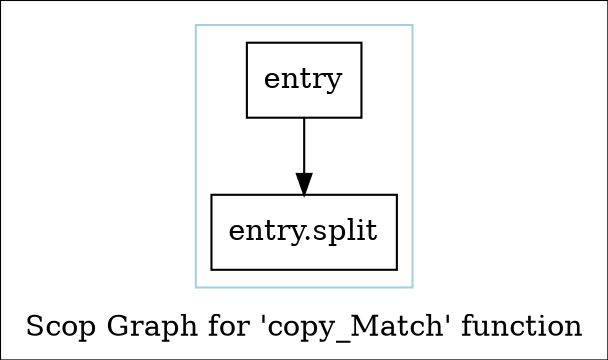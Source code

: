 digraph "Scop Graph for 'copy_Match' function" {
	label="Scop Graph for 'copy_Match' function";

	Node0xdd3c6b0 [shape=record,label="{entry}"];
	Node0xdd3c6b0 -> Node0xdcfca50;
	Node0xdcfca50 [shape=record,label="{entry.split}"];
	colorscheme = "paired12"
        subgraph cluster_0xdd15190 {
          label = "";
          style = solid;
          color = 1
          Node0xdd3c6b0;
          Node0xdcfca50;
        }
}
